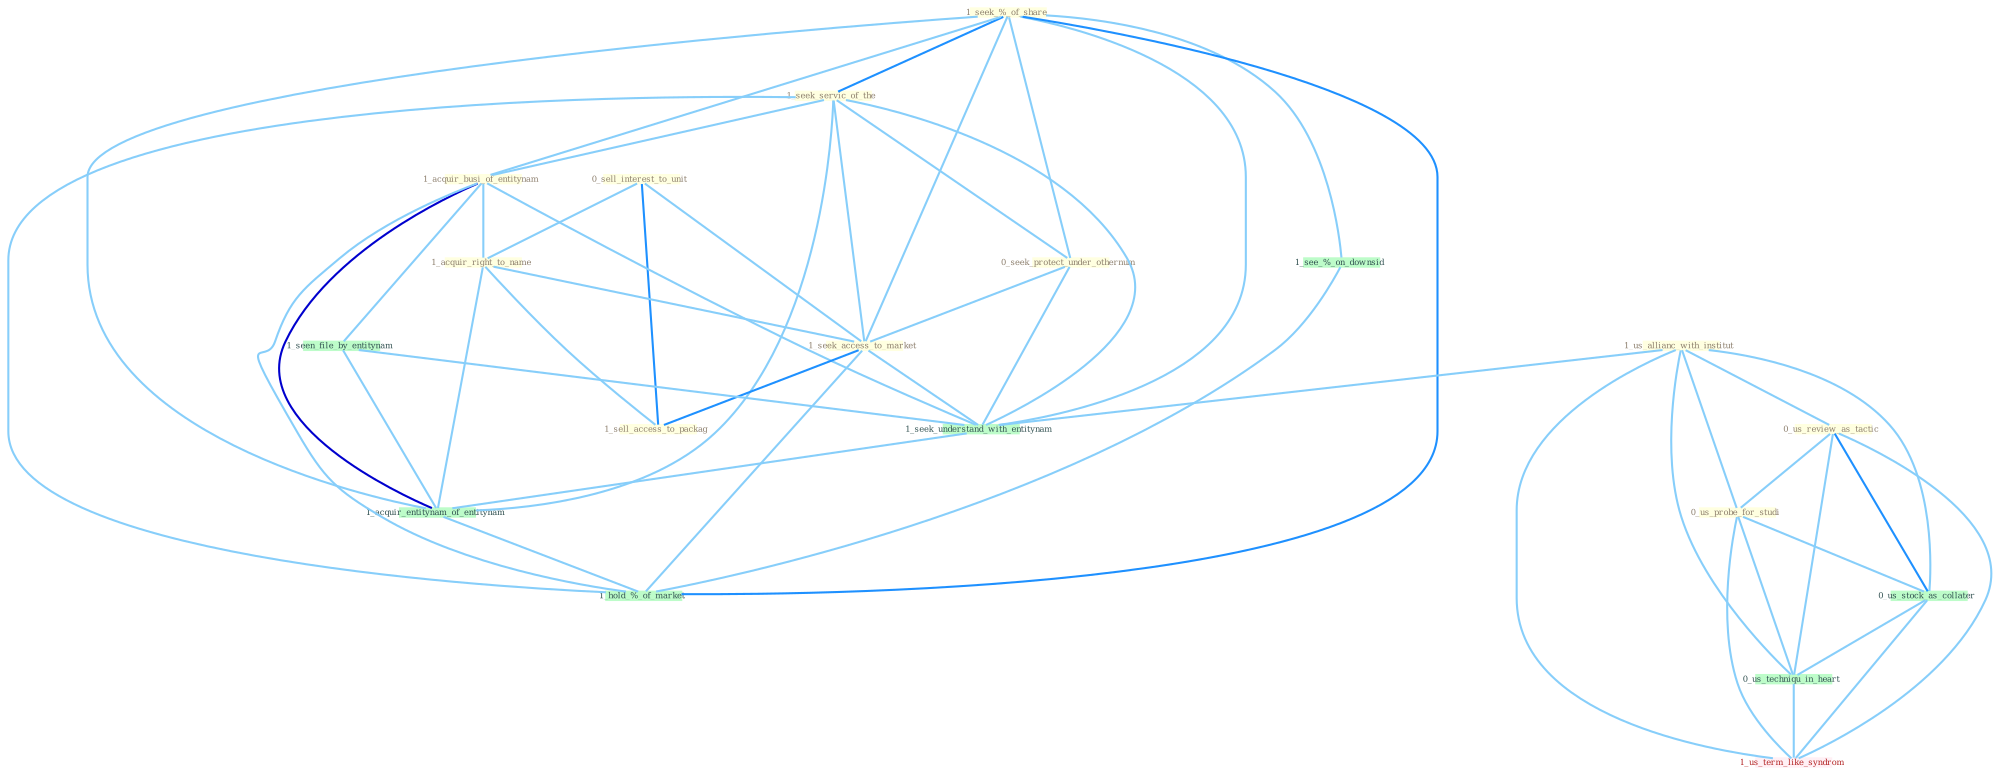 Graph G{ 
    node
    [shape=polygon,style=filled,width=.5,height=.06,color="#BDFCC9",fixedsize=true,fontsize=4,
    fontcolor="#2f4f4f"];
    {node
    [color="#ffffe0", fontcolor="#8b7d6b"] "1_seek_%_of_share " "1_seek_servic_of_the " "1_us_allianc_with_institut " "0_sell_interest_to_unit " "0_seek_protect_under_othernum " "1_acquir_busi_of_entitynam " "0_us_review_as_tactic " "1_acquir_right_to_name " "1_seek_access_to_market " "0_us_probe_for_studi " "1_sell_access_to_packag "}
{node [color="#fff0f5", fontcolor="#b22222"] "1_us_term_like_syndrom "}
edge [color="#B0E2FF"];

	"1_seek_%_of_share " -- "1_seek_servic_of_the " [w="2", color="#1e90ff" , len=0.8];
	"1_seek_%_of_share " -- "0_seek_protect_under_othernum " [w="1", color="#87cefa" ];
	"1_seek_%_of_share " -- "1_acquir_busi_of_entitynam " [w="1", color="#87cefa" ];
	"1_seek_%_of_share " -- "1_seek_access_to_market " [w="1", color="#87cefa" ];
	"1_seek_%_of_share " -- "1_seek_understand_with_entitynam " [w="1", color="#87cefa" ];
	"1_seek_%_of_share " -- "1_acquir_entitynam_of_entitynam " [w="1", color="#87cefa" ];
	"1_seek_%_of_share " -- "1_see_%_on_downsid " [w="1", color="#87cefa" ];
	"1_seek_%_of_share " -- "1_hold_%_of_market " [w="2", color="#1e90ff" , len=0.8];
	"1_seek_servic_of_the " -- "0_seek_protect_under_othernum " [w="1", color="#87cefa" ];
	"1_seek_servic_of_the " -- "1_acquir_busi_of_entitynam " [w="1", color="#87cefa" ];
	"1_seek_servic_of_the " -- "1_seek_access_to_market " [w="1", color="#87cefa" ];
	"1_seek_servic_of_the " -- "1_seek_understand_with_entitynam " [w="1", color="#87cefa" ];
	"1_seek_servic_of_the " -- "1_acquir_entitynam_of_entitynam " [w="1", color="#87cefa" ];
	"1_seek_servic_of_the " -- "1_hold_%_of_market " [w="1", color="#87cefa" ];
	"1_us_allianc_with_institut " -- "0_us_review_as_tactic " [w="1", color="#87cefa" ];
	"1_us_allianc_with_institut " -- "0_us_probe_for_studi " [w="1", color="#87cefa" ];
	"1_us_allianc_with_institut " -- "0_us_stock_as_collater " [w="1", color="#87cefa" ];
	"1_us_allianc_with_institut " -- "1_seek_understand_with_entitynam " [w="1", color="#87cefa" ];
	"1_us_allianc_with_institut " -- "0_us_techniqu_in_heart " [w="1", color="#87cefa" ];
	"1_us_allianc_with_institut " -- "1_us_term_like_syndrom " [w="1", color="#87cefa" ];
	"0_sell_interest_to_unit " -- "1_acquir_right_to_name " [w="1", color="#87cefa" ];
	"0_sell_interest_to_unit " -- "1_seek_access_to_market " [w="1", color="#87cefa" ];
	"0_sell_interest_to_unit " -- "1_sell_access_to_packag " [w="2", color="#1e90ff" , len=0.8];
	"0_seek_protect_under_othernum " -- "1_seek_access_to_market " [w="1", color="#87cefa" ];
	"0_seek_protect_under_othernum " -- "1_seek_understand_with_entitynam " [w="1", color="#87cefa" ];
	"1_acquir_busi_of_entitynam " -- "1_acquir_right_to_name " [w="1", color="#87cefa" ];
	"1_acquir_busi_of_entitynam " -- "1_seen_file_by_entitynam " [w="1", color="#87cefa" ];
	"1_acquir_busi_of_entitynam " -- "1_seek_understand_with_entitynam " [w="1", color="#87cefa" ];
	"1_acquir_busi_of_entitynam " -- "1_acquir_entitynam_of_entitynam " [w="3", color="#0000cd" , len=0.6];
	"1_acquir_busi_of_entitynam " -- "1_hold_%_of_market " [w="1", color="#87cefa" ];
	"0_us_review_as_tactic " -- "0_us_probe_for_studi " [w="1", color="#87cefa" ];
	"0_us_review_as_tactic " -- "0_us_stock_as_collater " [w="2", color="#1e90ff" , len=0.8];
	"0_us_review_as_tactic " -- "0_us_techniqu_in_heart " [w="1", color="#87cefa" ];
	"0_us_review_as_tactic " -- "1_us_term_like_syndrom " [w="1", color="#87cefa" ];
	"1_acquir_right_to_name " -- "1_seek_access_to_market " [w="1", color="#87cefa" ];
	"1_acquir_right_to_name " -- "1_sell_access_to_packag " [w="1", color="#87cefa" ];
	"1_acquir_right_to_name " -- "1_acquir_entitynam_of_entitynam " [w="1", color="#87cefa" ];
	"1_seek_access_to_market " -- "1_sell_access_to_packag " [w="2", color="#1e90ff" , len=0.8];
	"1_seek_access_to_market " -- "1_seek_understand_with_entitynam " [w="1", color="#87cefa" ];
	"1_seek_access_to_market " -- "1_hold_%_of_market " [w="1", color="#87cefa" ];
	"0_us_probe_for_studi " -- "0_us_stock_as_collater " [w="1", color="#87cefa" ];
	"0_us_probe_for_studi " -- "0_us_techniqu_in_heart " [w="1", color="#87cefa" ];
	"0_us_probe_for_studi " -- "1_us_term_like_syndrom " [w="1", color="#87cefa" ];
	"1_seen_file_by_entitynam " -- "1_seek_understand_with_entitynam " [w="1", color="#87cefa" ];
	"1_seen_file_by_entitynam " -- "1_acquir_entitynam_of_entitynam " [w="1", color="#87cefa" ];
	"0_us_stock_as_collater " -- "0_us_techniqu_in_heart " [w="1", color="#87cefa" ];
	"0_us_stock_as_collater " -- "1_us_term_like_syndrom " [w="1", color="#87cefa" ];
	"1_seek_understand_with_entitynam " -- "1_acquir_entitynam_of_entitynam " [w="1", color="#87cefa" ];
	"1_acquir_entitynam_of_entitynam " -- "1_hold_%_of_market " [w="1", color="#87cefa" ];
	"0_us_techniqu_in_heart " -- "1_us_term_like_syndrom " [w="1", color="#87cefa" ];
	"1_see_%_on_downsid " -- "1_hold_%_of_market " [w="1", color="#87cefa" ];
}